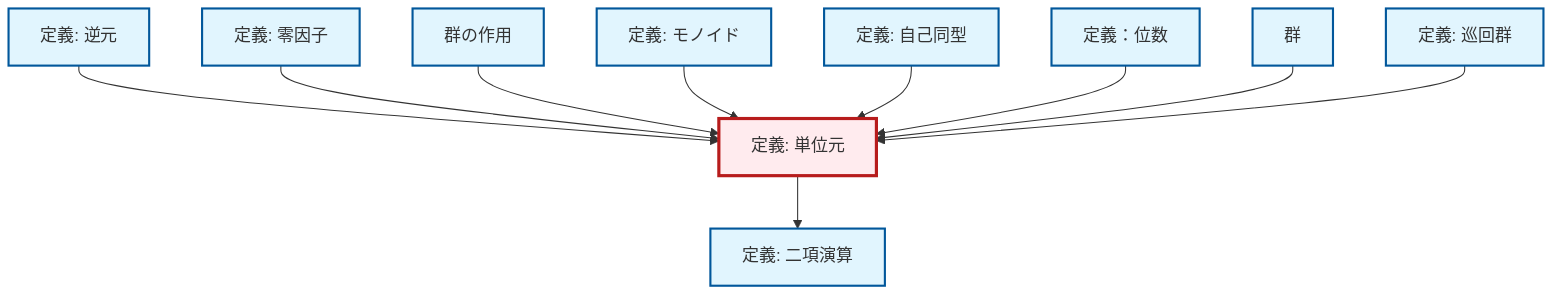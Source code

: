 graph TD
    classDef definition fill:#e1f5fe,stroke:#01579b,stroke-width:2px
    classDef theorem fill:#f3e5f5,stroke:#4a148c,stroke-width:2px
    classDef axiom fill:#fff3e0,stroke:#e65100,stroke-width:2px
    classDef example fill:#e8f5e9,stroke:#1b5e20,stroke-width:2px
    classDef current fill:#ffebee,stroke:#b71c1c,stroke-width:3px
    def-binary-operation["定義: 二項演算"]:::definition
    def-inverse-element["定義: 逆元"]:::definition
    def-group-action["群の作用"]:::definition
    def-group["群"]:::definition
    def-automorphism["定義: 自己同型"]:::definition
    def-monoid["定義: モノイド"]:::definition
    def-zero-divisor["定義: 零因子"]:::definition
    def-cyclic-group["定義: 巡回群"]:::definition
    def-order["定義：位数"]:::definition
    def-identity-element["定義: 単位元"]:::definition
    def-inverse-element --> def-identity-element
    def-zero-divisor --> def-identity-element
    def-group-action --> def-identity-element
    def-monoid --> def-identity-element
    def-identity-element --> def-binary-operation
    def-automorphism --> def-identity-element
    def-order --> def-identity-element
    def-group --> def-identity-element
    def-cyclic-group --> def-identity-element
    class def-identity-element current
